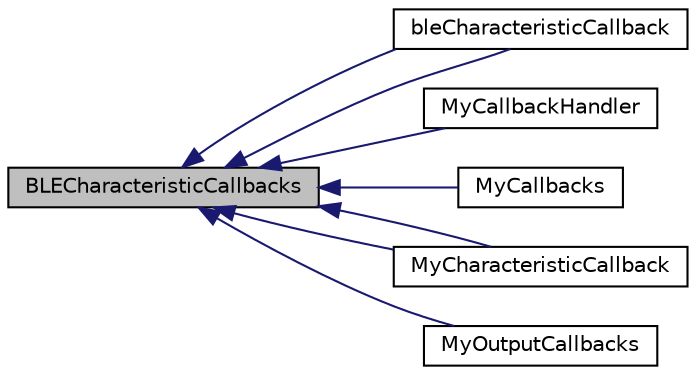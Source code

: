 digraph "BLECharacteristicCallbacks"
{
  edge [fontname="Helvetica",fontsize="10",labelfontname="Helvetica",labelfontsize="10"];
  node [fontname="Helvetica",fontsize="10",shape=record];
  rankdir="LR";
  Node0 [label="BLECharacteristicCallbacks",height=0.2,width=0.4,color="black", fillcolor="grey75", style="filled", fontcolor="black"];
  Node0 -> Node1 [dir="back",color="midnightblue",fontsize="10",style="solid",fontname="Helvetica"];
  Node1 [label="bleCharacteristicCallback",height=0.2,width=0.4,color="black", fillcolor="white", style="filled",URL="$classble_characteristic_callback.html"];
  Node0 -> Node1 [dir="back",color="midnightblue",fontsize="10",style="solid",fontname="Helvetica"];
  Node0 -> Node2 [dir="back",color="midnightblue",fontsize="10",style="solid",fontname="Helvetica"];
  Node2 [label="MyCallbackHandler",height=0.2,width=0.4,color="black", fillcolor="white", style="filled",URL="$class_my_callback_handler.html"];
  Node0 -> Node3 [dir="back",color="midnightblue",fontsize="10",style="solid",fontname="Helvetica"];
  Node3 [label="MyCallbacks",height=0.2,width=0.4,color="black", fillcolor="white", style="filled",URL="$class_my_callbacks.html"];
  Node0 -> Node4 [dir="back",color="midnightblue",fontsize="10",style="solid",fontname="Helvetica"];
  Node4 [label="MyCharacteristicCallback",height=0.2,width=0.4,color="black", fillcolor="white", style="filled",URL="$class_my_characteristic_callback.html"];
  Node0 -> Node4 [dir="back",color="midnightblue",fontsize="10",style="solid",fontname="Helvetica"];
  Node0 -> Node5 [dir="back",color="midnightblue",fontsize="10",style="solid",fontname="Helvetica"];
  Node5 [label="MyOutputCallbacks",height=0.2,width=0.4,color="black", fillcolor="white", style="filled",URL="$class_my_output_callbacks.html"];
}
